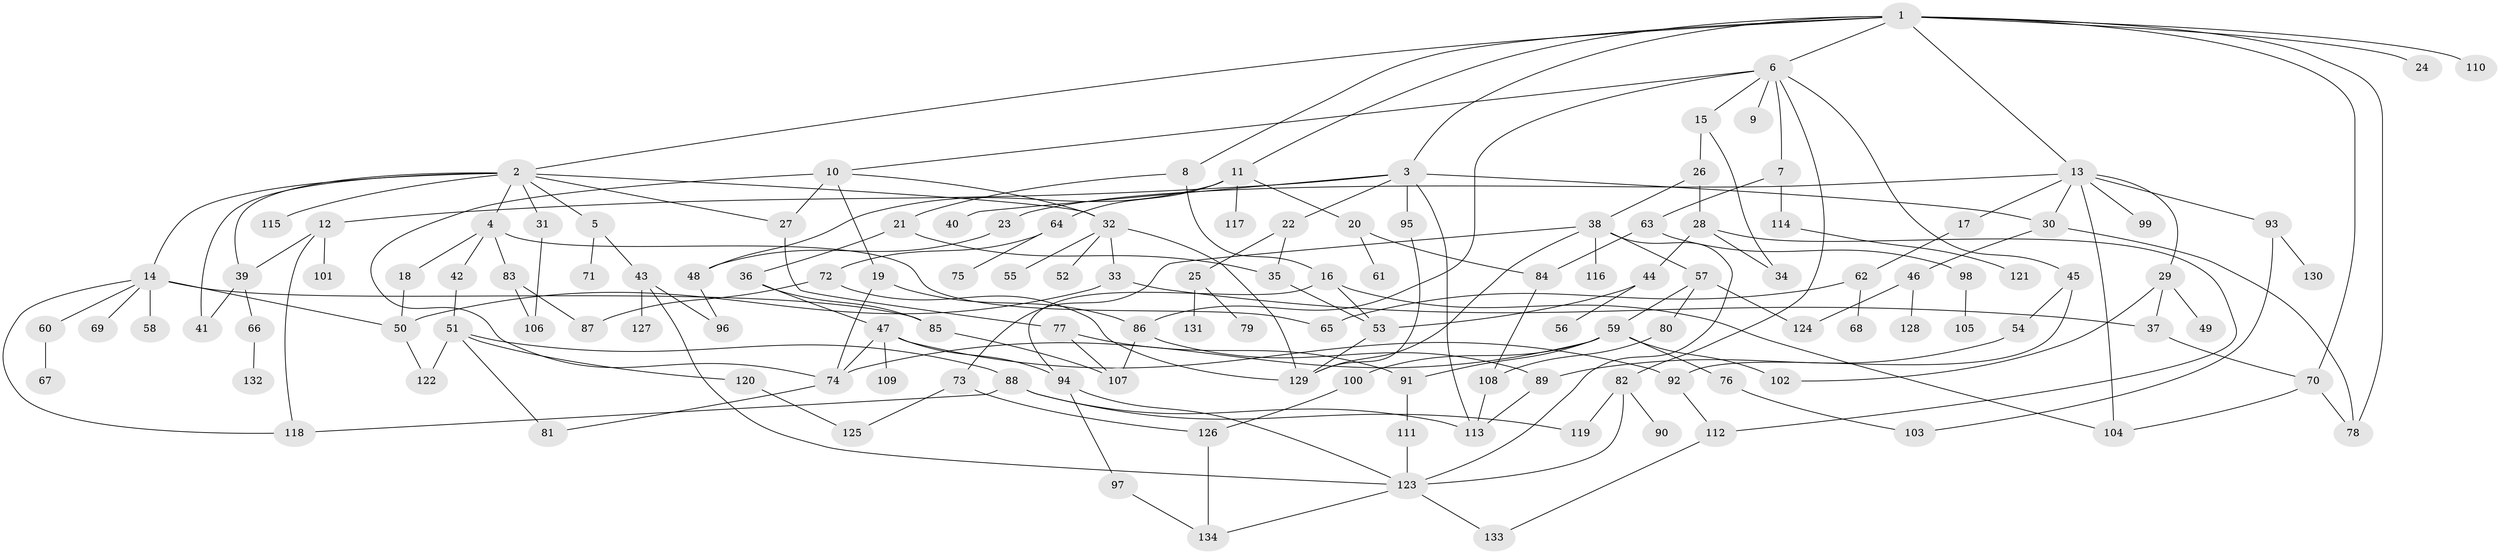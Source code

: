 // Generated by graph-tools (version 1.1) at 2025/01/03/09/25 03:01:05]
// undirected, 134 vertices, 193 edges
graph export_dot {
graph [start="1"]
  node [color=gray90,style=filled];
  1;
  2;
  3;
  4;
  5;
  6;
  7;
  8;
  9;
  10;
  11;
  12;
  13;
  14;
  15;
  16;
  17;
  18;
  19;
  20;
  21;
  22;
  23;
  24;
  25;
  26;
  27;
  28;
  29;
  30;
  31;
  32;
  33;
  34;
  35;
  36;
  37;
  38;
  39;
  40;
  41;
  42;
  43;
  44;
  45;
  46;
  47;
  48;
  49;
  50;
  51;
  52;
  53;
  54;
  55;
  56;
  57;
  58;
  59;
  60;
  61;
  62;
  63;
  64;
  65;
  66;
  67;
  68;
  69;
  70;
  71;
  72;
  73;
  74;
  75;
  76;
  77;
  78;
  79;
  80;
  81;
  82;
  83;
  84;
  85;
  86;
  87;
  88;
  89;
  90;
  91;
  92;
  93;
  94;
  95;
  96;
  97;
  98;
  99;
  100;
  101;
  102;
  103;
  104;
  105;
  106;
  107;
  108;
  109;
  110;
  111;
  112;
  113;
  114;
  115;
  116;
  117;
  118;
  119;
  120;
  121;
  122;
  123;
  124;
  125;
  126;
  127;
  128;
  129;
  130;
  131;
  132;
  133;
  134;
  1 -- 2;
  1 -- 3;
  1 -- 6;
  1 -- 8;
  1 -- 11;
  1 -- 13;
  1 -- 24;
  1 -- 110;
  1 -- 70;
  1 -- 78;
  2 -- 4;
  2 -- 5;
  2 -- 14;
  2 -- 27;
  2 -- 31;
  2 -- 41;
  2 -- 115;
  2 -- 32;
  2 -- 39;
  3 -- 12;
  3 -- 22;
  3 -- 30;
  3 -- 40;
  3 -- 95;
  3 -- 113;
  4 -- 18;
  4 -- 42;
  4 -- 83;
  4 -- 65;
  5 -- 43;
  5 -- 71;
  6 -- 7;
  6 -- 9;
  6 -- 10;
  6 -- 15;
  6 -- 45;
  6 -- 82;
  6 -- 86;
  7 -- 63;
  7 -- 114;
  8 -- 16;
  8 -- 21;
  10 -- 19;
  10 -- 32;
  10 -- 74;
  10 -- 27;
  11 -- 20;
  11 -- 64;
  11 -- 117;
  11 -- 48;
  12 -- 39;
  12 -- 101;
  12 -- 118;
  13 -- 17;
  13 -- 23;
  13 -- 29;
  13 -- 93;
  13 -- 99;
  13 -- 30;
  13 -- 104;
  14 -- 50;
  14 -- 58;
  14 -- 60;
  14 -- 69;
  14 -- 85;
  14 -- 118;
  15 -- 26;
  15 -- 34;
  16 -- 94;
  16 -- 104;
  16 -- 53;
  17 -- 62;
  18 -- 50;
  19 -- 86;
  19 -- 74;
  20 -- 61;
  20 -- 84;
  21 -- 35;
  21 -- 36;
  22 -- 25;
  22 -- 35;
  23 -- 48;
  25 -- 79;
  25 -- 131;
  26 -- 28;
  26 -- 38;
  27 -- 77;
  28 -- 34;
  28 -- 44;
  28 -- 112;
  29 -- 37;
  29 -- 49;
  29 -- 102;
  30 -- 46;
  30 -- 78;
  31 -- 106;
  32 -- 33;
  32 -- 52;
  32 -- 55;
  32 -- 129;
  33 -- 37;
  33 -- 50;
  35 -- 53;
  36 -- 47;
  36 -- 85;
  37 -- 70;
  38 -- 57;
  38 -- 73;
  38 -- 116;
  38 -- 123;
  38 -- 129;
  39 -- 66;
  39 -- 41;
  42 -- 51;
  43 -- 123;
  43 -- 127;
  43 -- 96;
  44 -- 56;
  44 -- 53;
  45 -- 54;
  45 -- 92;
  46 -- 128;
  46 -- 124;
  47 -- 74;
  47 -- 92;
  47 -- 109;
  47 -- 94;
  48 -- 96;
  50 -- 122;
  51 -- 88;
  51 -- 120;
  51 -- 122;
  51 -- 81;
  53 -- 129;
  54 -- 89;
  57 -- 59;
  57 -- 80;
  57 -- 124;
  59 -- 76;
  59 -- 91;
  59 -- 100;
  59 -- 102;
  59 -- 74;
  60 -- 67;
  62 -- 65;
  62 -- 68;
  63 -- 98;
  63 -- 84;
  64 -- 72;
  64 -- 75;
  66 -- 132;
  70 -- 104;
  70 -- 78;
  72 -- 87;
  72 -- 129;
  73 -- 126;
  73 -- 125;
  74 -- 81;
  76 -- 103;
  77 -- 107;
  77 -- 91;
  80 -- 108;
  82 -- 90;
  82 -- 119;
  82 -- 123;
  83 -- 106;
  83 -- 87;
  84 -- 108;
  85 -- 107;
  86 -- 107;
  86 -- 89;
  88 -- 113;
  88 -- 118;
  88 -- 119;
  89 -- 113;
  91 -- 111;
  92 -- 112;
  93 -- 103;
  93 -- 130;
  94 -- 97;
  94 -- 123;
  95 -- 129;
  97 -- 134;
  98 -- 105;
  100 -- 126;
  108 -- 113;
  111 -- 123;
  112 -- 133;
  114 -- 121;
  120 -- 125;
  123 -- 133;
  123 -- 134;
  126 -- 134;
}
